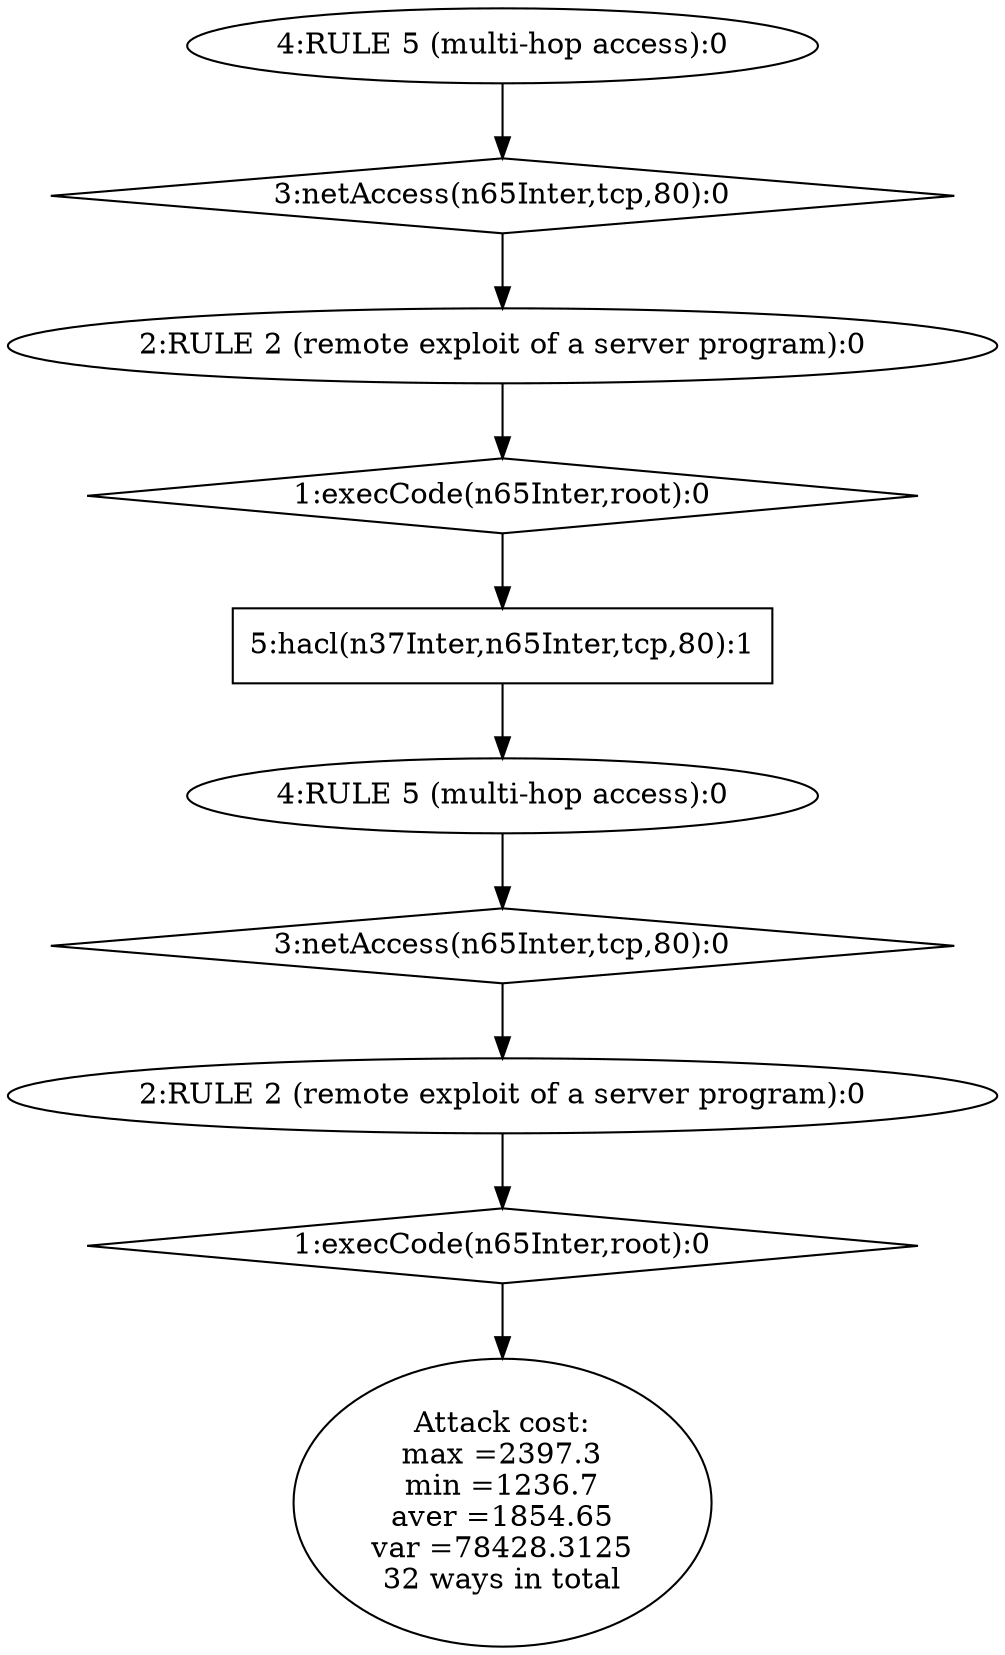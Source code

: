 digraph G {
	0 [label="Attack cost:\nmax =2397.3\nmin =1236.7\naver =1854.65\nvar =78428.3125\n32 ways in total",shape=ellipse];
	1 [label="1:execCode(n65Inter,root):0",shape=diamond];
	2 [label="2:RULE 2 (remote exploit of a server program):0",shape=ellipse];
	3 [label="3:netAccess(n65Inter,tcp,80):0",shape=diamond];
	4 [label="4:RULE 5 (multi-hop access):0",shape=ellipse];
	5 [label="5:hacl(n37Inter,n65Inter,tcp,80):1",shape=box];
	6 [label="1:execCode(n65Inter,root):0",shape=diamond];
	7 [label="2:RULE 2 (remote exploit of a server program):0",shape=ellipse];
	8 [label="3:netAccess(n65Inter,tcp,80):0",shape=diamond];
	9 [label="4:RULE 5 (multi-hop access):0",shape=ellipse];
	1 -> 0 ;
	2 -> 1; 
	3 -> 2; 
	4 -> 3; 
	5 -> 4;
	6 -> 5; 
	7 -> 6; 
	8 -> 7; 
	9 -> 8;
}
